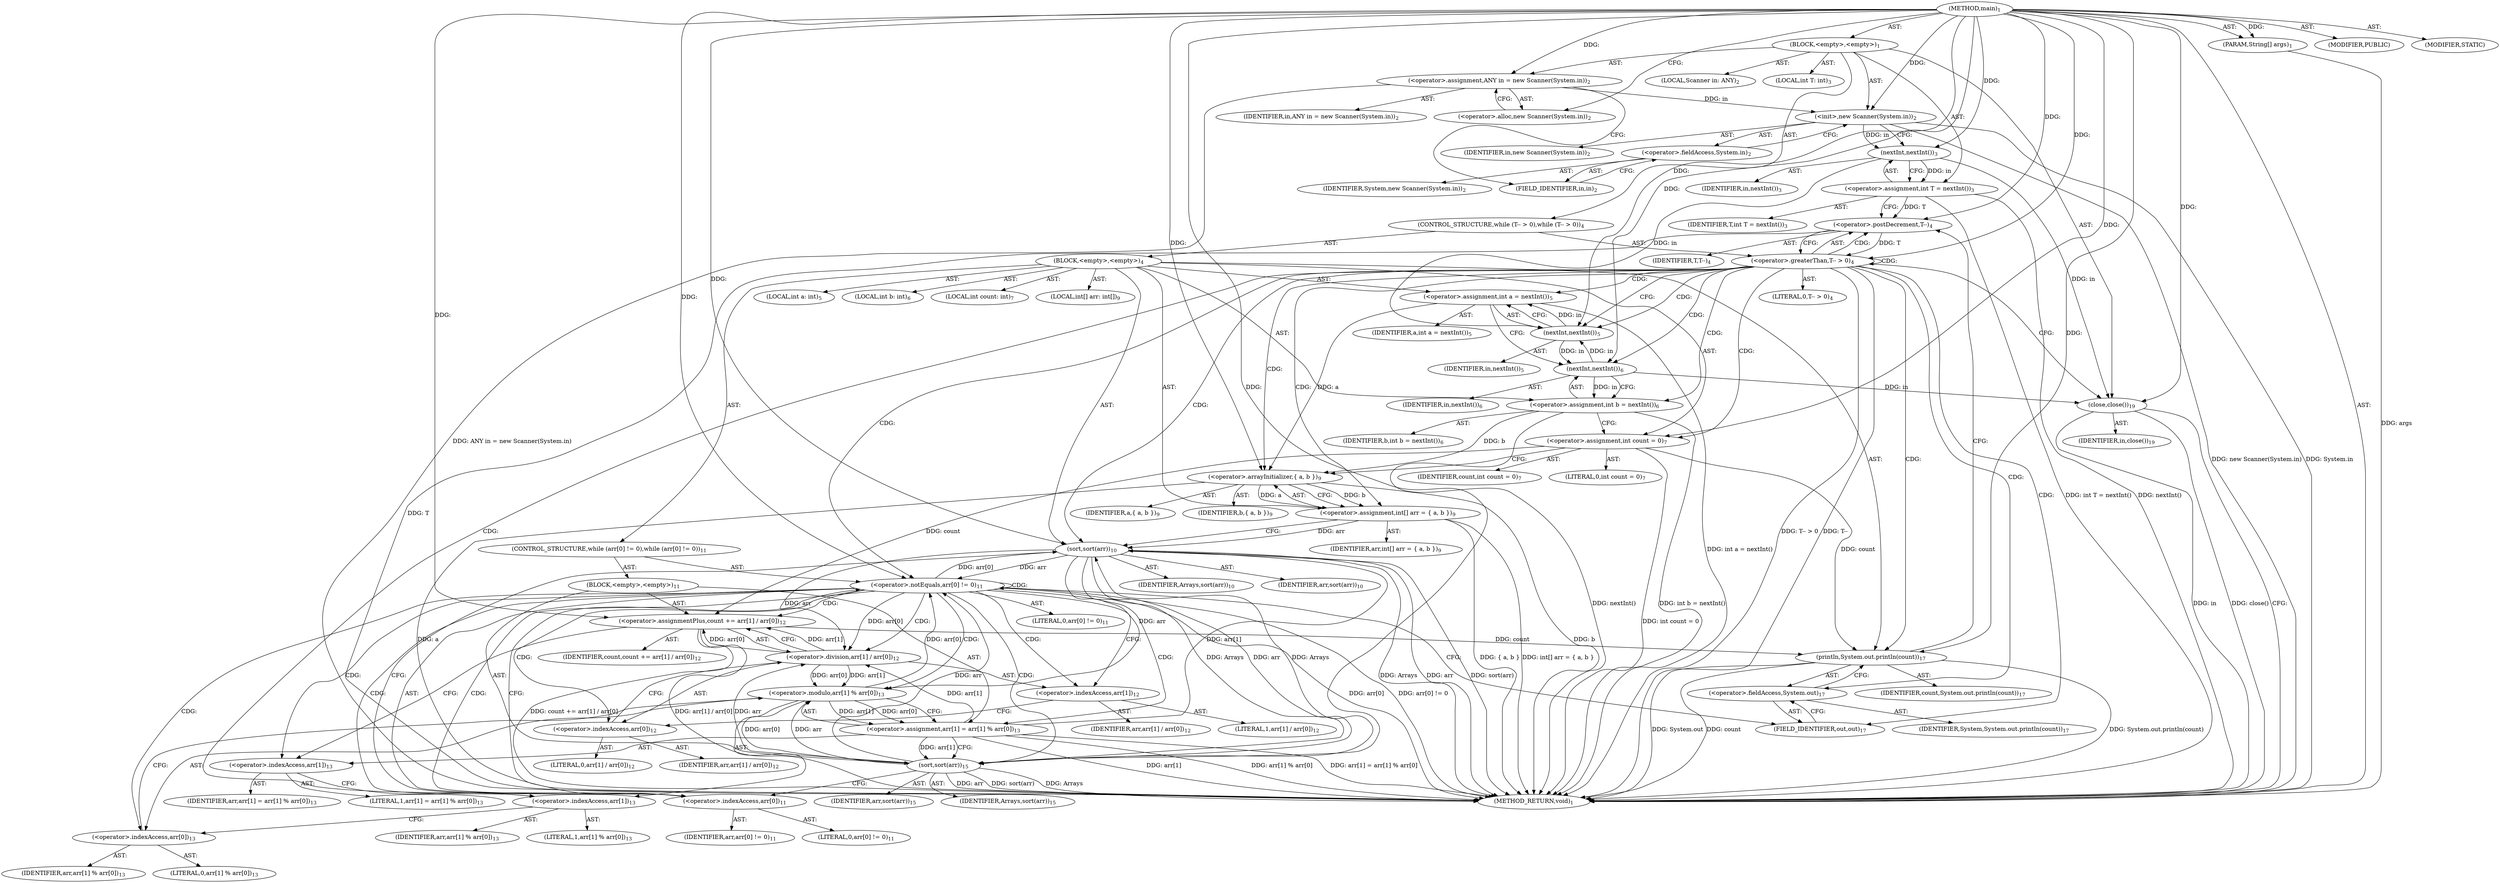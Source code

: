digraph "main" {  
"19" [label = <(METHOD,main)<SUB>1</SUB>> ]
"20" [label = <(PARAM,String[] args)<SUB>1</SUB>> ]
"21" [label = <(BLOCK,&lt;empty&gt;,&lt;empty&gt;)<SUB>1</SUB>> ]
"4" [label = <(LOCAL,Scanner in: ANY)<SUB>2</SUB>> ]
"22" [label = <(&lt;operator&gt;.assignment,ANY in = new Scanner(System.in))<SUB>2</SUB>> ]
"23" [label = <(IDENTIFIER,in,ANY in = new Scanner(System.in))<SUB>2</SUB>> ]
"24" [label = <(&lt;operator&gt;.alloc,new Scanner(System.in))<SUB>2</SUB>> ]
"25" [label = <(&lt;init&gt;,new Scanner(System.in))<SUB>2</SUB>> ]
"3" [label = <(IDENTIFIER,in,new Scanner(System.in))<SUB>2</SUB>> ]
"26" [label = <(&lt;operator&gt;.fieldAccess,System.in)<SUB>2</SUB>> ]
"27" [label = <(IDENTIFIER,System,new Scanner(System.in))<SUB>2</SUB>> ]
"28" [label = <(FIELD_IDENTIFIER,in,in)<SUB>2</SUB>> ]
"29" [label = <(LOCAL,int T: int)<SUB>3</SUB>> ]
"30" [label = <(&lt;operator&gt;.assignment,int T = nextInt())<SUB>3</SUB>> ]
"31" [label = <(IDENTIFIER,T,int T = nextInt())<SUB>3</SUB>> ]
"32" [label = <(nextInt,nextInt())<SUB>3</SUB>> ]
"33" [label = <(IDENTIFIER,in,nextInt())<SUB>3</SUB>> ]
"34" [label = <(CONTROL_STRUCTURE,while (T-- &gt; 0),while (T-- &gt; 0))<SUB>4</SUB>> ]
"35" [label = <(&lt;operator&gt;.greaterThan,T-- &gt; 0)<SUB>4</SUB>> ]
"36" [label = <(&lt;operator&gt;.postDecrement,T--)<SUB>4</SUB>> ]
"37" [label = <(IDENTIFIER,T,T--)<SUB>4</SUB>> ]
"38" [label = <(LITERAL,0,T-- &gt; 0)<SUB>4</SUB>> ]
"39" [label = <(BLOCK,&lt;empty&gt;,&lt;empty&gt;)<SUB>4</SUB>> ]
"40" [label = <(LOCAL,int a: int)<SUB>5</SUB>> ]
"41" [label = <(&lt;operator&gt;.assignment,int a = nextInt())<SUB>5</SUB>> ]
"42" [label = <(IDENTIFIER,a,int a = nextInt())<SUB>5</SUB>> ]
"43" [label = <(nextInt,nextInt())<SUB>5</SUB>> ]
"44" [label = <(IDENTIFIER,in,nextInt())<SUB>5</SUB>> ]
"45" [label = <(LOCAL,int b: int)<SUB>6</SUB>> ]
"46" [label = <(&lt;operator&gt;.assignment,int b = nextInt())<SUB>6</SUB>> ]
"47" [label = <(IDENTIFIER,b,int b = nextInt())<SUB>6</SUB>> ]
"48" [label = <(nextInt,nextInt())<SUB>6</SUB>> ]
"49" [label = <(IDENTIFIER,in,nextInt())<SUB>6</SUB>> ]
"50" [label = <(LOCAL,int count: int)<SUB>7</SUB>> ]
"51" [label = <(&lt;operator&gt;.assignment,int count = 0)<SUB>7</SUB>> ]
"52" [label = <(IDENTIFIER,count,int count = 0)<SUB>7</SUB>> ]
"53" [label = <(LITERAL,0,int count = 0)<SUB>7</SUB>> ]
"54" [label = <(LOCAL,int[] arr: int[])<SUB>9</SUB>> ]
"55" [label = <(&lt;operator&gt;.assignment,int[] arr = { a, b })<SUB>9</SUB>> ]
"56" [label = <(IDENTIFIER,arr,int[] arr = { a, b })<SUB>9</SUB>> ]
"57" [label = <(&lt;operator&gt;.arrayInitializer,{ a, b })<SUB>9</SUB>> ]
"58" [label = <(IDENTIFIER,a,{ a, b })<SUB>9</SUB>> ]
"59" [label = <(IDENTIFIER,b,{ a, b })<SUB>9</SUB>> ]
"60" [label = <(sort,sort(arr))<SUB>10</SUB>> ]
"61" [label = <(IDENTIFIER,Arrays,sort(arr))<SUB>10</SUB>> ]
"62" [label = <(IDENTIFIER,arr,sort(arr))<SUB>10</SUB>> ]
"63" [label = <(CONTROL_STRUCTURE,while (arr[0] != 0),while (arr[0] != 0))<SUB>11</SUB>> ]
"64" [label = <(&lt;operator&gt;.notEquals,arr[0] != 0)<SUB>11</SUB>> ]
"65" [label = <(&lt;operator&gt;.indexAccess,arr[0])<SUB>11</SUB>> ]
"66" [label = <(IDENTIFIER,arr,arr[0] != 0)<SUB>11</SUB>> ]
"67" [label = <(LITERAL,0,arr[0] != 0)<SUB>11</SUB>> ]
"68" [label = <(LITERAL,0,arr[0] != 0)<SUB>11</SUB>> ]
"69" [label = <(BLOCK,&lt;empty&gt;,&lt;empty&gt;)<SUB>11</SUB>> ]
"70" [label = <(&lt;operator&gt;.assignmentPlus,count += arr[1] / arr[0])<SUB>12</SUB>> ]
"71" [label = <(IDENTIFIER,count,count += arr[1] / arr[0])<SUB>12</SUB>> ]
"72" [label = <(&lt;operator&gt;.division,arr[1] / arr[0])<SUB>12</SUB>> ]
"73" [label = <(&lt;operator&gt;.indexAccess,arr[1])<SUB>12</SUB>> ]
"74" [label = <(IDENTIFIER,arr,arr[1] / arr[0])<SUB>12</SUB>> ]
"75" [label = <(LITERAL,1,arr[1] / arr[0])<SUB>12</SUB>> ]
"76" [label = <(&lt;operator&gt;.indexAccess,arr[0])<SUB>12</SUB>> ]
"77" [label = <(IDENTIFIER,arr,arr[1] / arr[0])<SUB>12</SUB>> ]
"78" [label = <(LITERAL,0,arr[1] / arr[0])<SUB>12</SUB>> ]
"79" [label = <(&lt;operator&gt;.assignment,arr[1] = arr[1] % arr[0])<SUB>13</SUB>> ]
"80" [label = <(&lt;operator&gt;.indexAccess,arr[1])<SUB>13</SUB>> ]
"81" [label = <(IDENTIFIER,arr,arr[1] = arr[1] % arr[0])<SUB>13</SUB>> ]
"82" [label = <(LITERAL,1,arr[1] = arr[1] % arr[0])<SUB>13</SUB>> ]
"83" [label = <(&lt;operator&gt;.modulo,arr[1] % arr[0])<SUB>13</SUB>> ]
"84" [label = <(&lt;operator&gt;.indexAccess,arr[1])<SUB>13</SUB>> ]
"85" [label = <(IDENTIFIER,arr,arr[1] % arr[0])<SUB>13</SUB>> ]
"86" [label = <(LITERAL,1,arr[1] % arr[0])<SUB>13</SUB>> ]
"87" [label = <(&lt;operator&gt;.indexAccess,arr[0])<SUB>13</SUB>> ]
"88" [label = <(IDENTIFIER,arr,arr[1] % arr[0])<SUB>13</SUB>> ]
"89" [label = <(LITERAL,0,arr[1] % arr[0])<SUB>13</SUB>> ]
"90" [label = <(sort,sort(arr))<SUB>15</SUB>> ]
"91" [label = <(IDENTIFIER,Arrays,sort(arr))<SUB>15</SUB>> ]
"92" [label = <(IDENTIFIER,arr,sort(arr))<SUB>15</SUB>> ]
"93" [label = <(println,System.out.println(count))<SUB>17</SUB>> ]
"94" [label = <(&lt;operator&gt;.fieldAccess,System.out)<SUB>17</SUB>> ]
"95" [label = <(IDENTIFIER,System,System.out.println(count))<SUB>17</SUB>> ]
"96" [label = <(FIELD_IDENTIFIER,out,out)<SUB>17</SUB>> ]
"97" [label = <(IDENTIFIER,count,System.out.println(count))<SUB>17</SUB>> ]
"98" [label = <(close,close())<SUB>19</SUB>> ]
"99" [label = <(IDENTIFIER,in,close())<SUB>19</SUB>> ]
"100" [label = <(MODIFIER,PUBLIC)> ]
"101" [label = <(MODIFIER,STATIC)> ]
"102" [label = <(METHOD_RETURN,void)<SUB>1</SUB>> ]
  "19" -> "20"  [ label = "AST: "] 
  "19" -> "21"  [ label = "AST: "] 
  "19" -> "100"  [ label = "AST: "] 
  "19" -> "101"  [ label = "AST: "] 
  "19" -> "102"  [ label = "AST: "] 
  "21" -> "4"  [ label = "AST: "] 
  "21" -> "22"  [ label = "AST: "] 
  "21" -> "25"  [ label = "AST: "] 
  "21" -> "29"  [ label = "AST: "] 
  "21" -> "30"  [ label = "AST: "] 
  "21" -> "34"  [ label = "AST: "] 
  "21" -> "98"  [ label = "AST: "] 
  "22" -> "23"  [ label = "AST: "] 
  "22" -> "24"  [ label = "AST: "] 
  "25" -> "3"  [ label = "AST: "] 
  "25" -> "26"  [ label = "AST: "] 
  "26" -> "27"  [ label = "AST: "] 
  "26" -> "28"  [ label = "AST: "] 
  "30" -> "31"  [ label = "AST: "] 
  "30" -> "32"  [ label = "AST: "] 
  "32" -> "33"  [ label = "AST: "] 
  "34" -> "35"  [ label = "AST: "] 
  "34" -> "39"  [ label = "AST: "] 
  "35" -> "36"  [ label = "AST: "] 
  "35" -> "38"  [ label = "AST: "] 
  "36" -> "37"  [ label = "AST: "] 
  "39" -> "40"  [ label = "AST: "] 
  "39" -> "41"  [ label = "AST: "] 
  "39" -> "45"  [ label = "AST: "] 
  "39" -> "46"  [ label = "AST: "] 
  "39" -> "50"  [ label = "AST: "] 
  "39" -> "51"  [ label = "AST: "] 
  "39" -> "54"  [ label = "AST: "] 
  "39" -> "55"  [ label = "AST: "] 
  "39" -> "60"  [ label = "AST: "] 
  "39" -> "63"  [ label = "AST: "] 
  "39" -> "93"  [ label = "AST: "] 
  "41" -> "42"  [ label = "AST: "] 
  "41" -> "43"  [ label = "AST: "] 
  "43" -> "44"  [ label = "AST: "] 
  "46" -> "47"  [ label = "AST: "] 
  "46" -> "48"  [ label = "AST: "] 
  "48" -> "49"  [ label = "AST: "] 
  "51" -> "52"  [ label = "AST: "] 
  "51" -> "53"  [ label = "AST: "] 
  "55" -> "56"  [ label = "AST: "] 
  "55" -> "57"  [ label = "AST: "] 
  "57" -> "58"  [ label = "AST: "] 
  "57" -> "59"  [ label = "AST: "] 
  "60" -> "61"  [ label = "AST: "] 
  "60" -> "62"  [ label = "AST: "] 
  "63" -> "64"  [ label = "AST: "] 
  "63" -> "69"  [ label = "AST: "] 
  "64" -> "65"  [ label = "AST: "] 
  "64" -> "68"  [ label = "AST: "] 
  "65" -> "66"  [ label = "AST: "] 
  "65" -> "67"  [ label = "AST: "] 
  "69" -> "70"  [ label = "AST: "] 
  "69" -> "79"  [ label = "AST: "] 
  "69" -> "90"  [ label = "AST: "] 
  "70" -> "71"  [ label = "AST: "] 
  "70" -> "72"  [ label = "AST: "] 
  "72" -> "73"  [ label = "AST: "] 
  "72" -> "76"  [ label = "AST: "] 
  "73" -> "74"  [ label = "AST: "] 
  "73" -> "75"  [ label = "AST: "] 
  "76" -> "77"  [ label = "AST: "] 
  "76" -> "78"  [ label = "AST: "] 
  "79" -> "80"  [ label = "AST: "] 
  "79" -> "83"  [ label = "AST: "] 
  "80" -> "81"  [ label = "AST: "] 
  "80" -> "82"  [ label = "AST: "] 
  "83" -> "84"  [ label = "AST: "] 
  "83" -> "87"  [ label = "AST: "] 
  "84" -> "85"  [ label = "AST: "] 
  "84" -> "86"  [ label = "AST: "] 
  "87" -> "88"  [ label = "AST: "] 
  "87" -> "89"  [ label = "AST: "] 
  "90" -> "91"  [ label = "AST: "] 
  "90" -> "92"  [ label = "AST: "] 
  "93" -> "94"  [ label = "AST: "] 
  "93" -> "97"  [ label = "AST: "] 
  "94" -> "95"  [ label = "AST: "] 
  "94" -> "96"  [ label = "AST: "] 
  "98" -> "99"  [ label = "AST: "] 
  "22" -> "28"  [ label = "CFG: "] 
  "25" -> "32"  [ label = "CFG: "] 
  "30" -> "36"  [ label = "CFG: "] 
  "98" -> "102"  [ label = "CFG: "] 
  "24" -> "22"  [ label = "CFG: "] 
  "26" -> "25"  [ label = "CFG: "] 
  "32" -> "30"  [ label = "CFG: "] 
  "35" -> "43"  [ label = "CFG: "] 
  "35" -> "98"  [ label = "CFG: "] 
  "28" -> "26"  [ label = "CFG: "] 
  "36" -> "35"  [ label = "CFG: "] 
  "41" -> "48"  [ label = "CFG: "] 
  "46" -> "51"  [ label = "CFG: "] 
  "51" -> "57"  [ label = "CFG: "] 
  "55" -> "60"  [ label = "CFG: "] 
  "60" -> "65"  [ label = "CFG: "] 
  "93" -> "36"  [ label = "CFG: "] 
  "43" -> "41"  [ label = "CFG: "] 
  "48" -> "46"  [ label = "CFG: "] 
  "57" -> "55"  [ label = "CFG: "] 
  "64" -> "73"  [ label = "CFG: "] 
  "64" -> "96"  [ label = "CFG: "] 
  "94" -> "93"  [ label = "CFG: "] 
  "65" -> "64"  [ label = "CFG: "] 
  "70" -> "80"  [ label = "CFG: "] 
  "79" -> "90"  [ label = "CFG: "] 
  "90" -> "65"  [ label = "CFG: "] 
  "96" -> "94"  [ label = "CFG: "] 
  "72" -> "70"  [ label = "CFG: "] 
  "80" -> "84"  [ label = "CFG: "] 
  "83" -> "79"  [ label = "CFG: "] 
  "73" -> "76"  [ label = "CFG: "] 
  "76" -> "72"  [ label = "CFG: "] 
  "84" -> "87"  [ label = "CFG: "] 
  "87" -> "83"  [ label = "CFG: "] 
  "19" -> "24"  [ label = "CFG: "] 
  "20" -> "102"  [ label = "DDG: args"] 
  "22" -> "102"  [ label = "DDG: ANY in = new Scanner(System.in)"] 
  "25" -> "102"  [ label = "DDG: System.in"] 
  "25" -> "102"  [ label = "DDG: new Scanner(System.in)"] 
  "30" -> "102"  [ label = "DDG: nextInt()"] 
  "30" -> "102"  [ label = "DDG: int T = nextInt()"] 
  "36" -> "102"  [ label = "DDG: T"] 
  "35" -> "102"  [ label = "DDG: T--"] 
  "35" -> "102"  [ label = "DDG: T-- &gt; 0"] 
  "98" -> "102"  [ label = "DDG: in"] 
  "98" -> "102"  [ label = "DDG: close()"] 
  "41" -> "102"  [ label = "DDG: int a = nextInt()"] 
  "46" -> "102"  [ label = "DDG: nextInt()"] 
  "46" -> "102"  [ label = "DDG: int b = nextInt()"] 
  "51" -> "102"  [ label = "DDG: int count = 0"] 
  "57" -> "102"  [ label = "DDG: a"] 
  "57" -> "102"  [ label = "DDG: b"] 
  "55" -> "102"  [ label = "DDG: { a, b }"] 
  "55" -> "102"  [ label = "DDG: int[] arr = { a, b }"] 
  "60" -> "102"  [ label = "DDG: Arrays"] 
  "60" -> "102"  [ label = "DDG: arr"] 
  "60" -> "102"  [ label = "DDG: sort(arr)"] 
  "64" -> "102"  [ label = "DDG: arr[0]"] 
  "64" -> "102"  [ label = "DDG: arr[0] != 0"] 
  "93" -> "102"  [ label = "DDG: System.out"] 
  "93" -> "102"  [ label = "DDG: count"] 
  "93" -> "102"  [ label = "DDG: System.out.println(count)"] 
  "70" -> "102"  [ label = "DDG: arr[1] / arr[0]"] 
  "70" -> "102"  [ label = "DDG: count += arr[1] / arr[0]"] 
  "79" -> "102"  [ label = "DDG: arr[1]"] 
  "79" -> "102"  [ label = "DDG: arr[1] % arr[0]"] 
  "79" -> "102"  [ label = "DDG: arr[1] = arr[1] % arr[0]"] 
  "90" -> "102"  [ label = "DDG: Arrays"] 
  "90" -> "102"  [ label = "DDG: arr"] 
  "90" -> "102"  [ label = "DDG: sort(arr)"] 
  "19" -> "20"  [ label = "DDG: "] 
  "19" -> "22"  [ label = "DDG: "] 
  "32" -> "30"  [ label = "DDG: in"] 
  "22" -> "25"  [ label = "DDG: in"] 
  "19" -> "25"  [ label = "DDG: "] 
  "32" -> "98"  [ label = "DDG: in"] 
  "48" -> "98"  [ label = "DDG: in"] 
  "19" -> "98"  [ label = "DDG: "] 
  "25" -> "32"  [ label = "DDG: in"] 
  "19" -> "32"  [ label = "DDG: "] 
  "36" -> "35"  [ label = "DDG: T"] 
  "19" -> "35"  [ label = "DDG: "] 
  "43" -> "41"  [ label = "DDG: in"] 
  "48" -> "46"  [ label = "DDG: in"] 
  "19" -> "51"  [ label = "DDG: "] 
  "57" -> "55"  [ label = "DDG: a"] 
  "57" -> "55"  [ label = "DDG: b"] 
  "30" -> "36"  [ label = "DDG: T"] 
  "19" -> "36"  [ label = "DDG: "] 
  "90" -> "60"  [ label = "DDG: Arrays"] 
  "19" -> "60"  [ label = "DDG: "] 
  "55" -> "60"  [ label = "DDG: arr"] 
  "64" -> "60"  [ label = "DDG: arr[0]"] 
  "79" -> "60"  [ label = "DDG: arr[1]"] 
  "51" -> "93"  [ label = "DDG: count"] 
  "70" -> "93"  [ label = "DDG: count"] 
  "19" -> "93"  [ label = "DDG: "] 
  "32" -> "43"  [ label = "DDG: in"] 
  "48" -> "43"  [ label = "DDG: in"] 
  "19" -> "43"  [ label = "DDG: "] 
  "43" -> "48"  [ label = "DDG: in"] 
  "19" -> "48"  [ label = "DDG: "] 
  "41" -> "57"  [ label = "DDG: a"] 
  "19" -> "57"  [ label = "DDG: "] 
  "46" -> "57"  [ label = "DDG: b"] 
  "60" -> "64"  [ label = "DDG: arr"] 
  "83" -> "64"  [ label = "DDG: arr[0]"] 
  "90" -> "64"  [ label = "DDG: arr"] 
  "19" -> "64"  [ label = "DDG: "] 
  "72" -> "70"  [ label = "DDG: arr[1]"] 
  "72" -> "70"  [ label = "DDG: arr[0]"] 
  "83" -> "79"  [ label = "DDG: arr[1]"] 
  "83" -> "79"  [ label = "DDG: arr[0]"] 
  "51" -> "70"  [ label = "DDG: count"] 
  "19" -> "70"  [ label = "DDG: "] 
  "60" -> "90"  [ label = "DDG: Arrays"] 
  "19" -> "90"  [ label = "DDG: "] 
  "60" -> "90"  [ label = "DDG: arr"] 
  "79" -> "90"  [ label = "DDG: arr[1]"] 
  "83" -> "90"  [ label = "DDG: arr[0]"] 
  "60" -> "72"  [ label = "DDG: arr"] 
  "79" -> "72"  [ label = "DDG: arr[1]"] 
  "90" -> "72"  [ label = "DDG: arr"] 
  "64" -> "72"  [ label = "DDG: arr[0]"] 
  "60" -> "83"  [ label = "DDG: arr"] 
  "72" -> "83"  [ label = "DDG: arr[1]"] 
  "90" -> "83"  [ label = "DDG: arr"] 
  "72" -> "83"  [ label = "DDG: arr[0]"] 
  "35" -> "94"  [ label = "CDG: "] 
  "35" -> "48"  [ label = "CDG: "] 
  "35" -> "60"  [ label = "CDG: "] 
  "35" -> "96"  [ label = "CDG: "] 
  "35" -> "64"  [ label = "CDG: "] 
  "35" -> "51"  [ label = "CDG: "] 
  "35" -> "57"  [ label = "CDG: "] 
  "35" -> "46"  [ label = "CDG: "] 
  "35" -> "65"  [ label = "CDG: "] 
  "35" -> "35"  [ label = "CDG: "] 
  "35" -> "93"  [ label = "CDG: "] 
  "35" -> "43"  [ label = "CDG: "] 
  "35" -> "36"  [ label = "CDG: "] 
  "35" -> "41"  [ label = "CDG: "] 
  "35" -> "55"  [ label = "CDG: "] 
  "64" -> "73"  [ label = "CDG: "] 
  "64" -> "64"  [ label = "CDG: "] 
  "64" -> "84"  [ label = "CDG: "] 
  "64" -> "72"  [ label = "CDG: "] 
  "64" -> "76"  [ label = "CDG: "] 
  "64" -> "65"  [ label = "CDG: "] 
  "64" -> "87"  [ label = "CDG: "] 
  "64" -> "90"  [ label = "CDG: "] 
  "64" -> "79"  [ label = "CDG: "] 
  "64" -> "80"  [ label = "CDG: "] 
  "64" -> "83"  [ label = "CDG: "] 
  "64" -> "70"  [ label = "CDG: "] 
}
